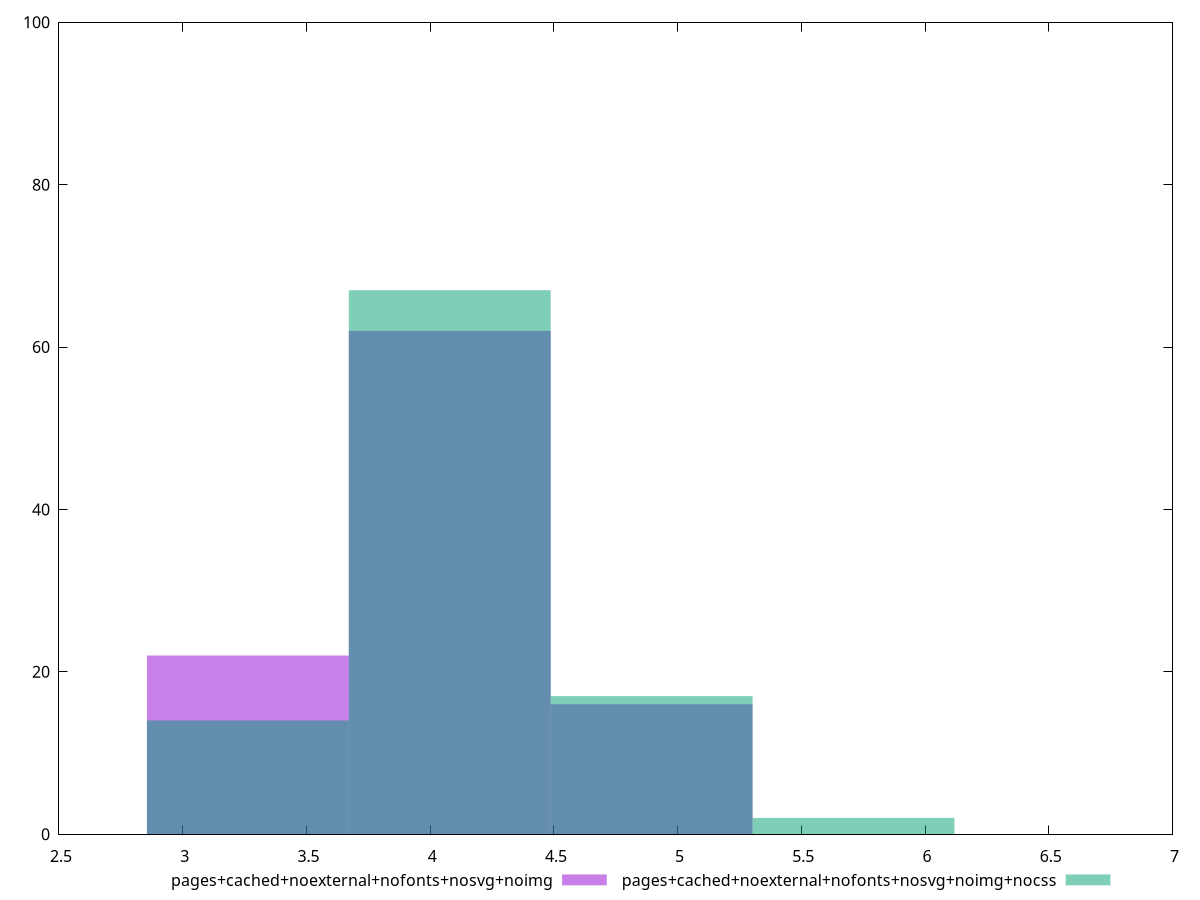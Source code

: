 reset
set terminal svg size 640, 500 enhanced background rgb 'white'
set output "reprap/network-server-latency/comparison/histogram/11_vs_12.svg"

$pagesCachedNoexternalNofontsNosvgNoimg <<EOF
4.079073542885586 62
3.263258834308469 22
4.894888251462703 16
EOF

$pagesCachedNoexternalNofontsNosvgNoimgNocss <<EOF
4.079073542885586 67
4.894888251462703 17
3.263258834308469 14
5.7107029600398205 2
EOF

set key outside below
set boxwidth 0.8158147085771172
set yrange [0:100]
set style fill transparent solid 0.5 noborder

plot \
  $pagesCachedNoexternalNofontsNosvgNoimg title "pages+cached+noexternal+nofonts+nosvg+noimg" with boxes, \
  $pagesCachedNoexternalNofontsNosvgNoimgNocss title "pages+cached+noexternal+nofonts+nosvg+noimg+nocss" with boxes, \


reset